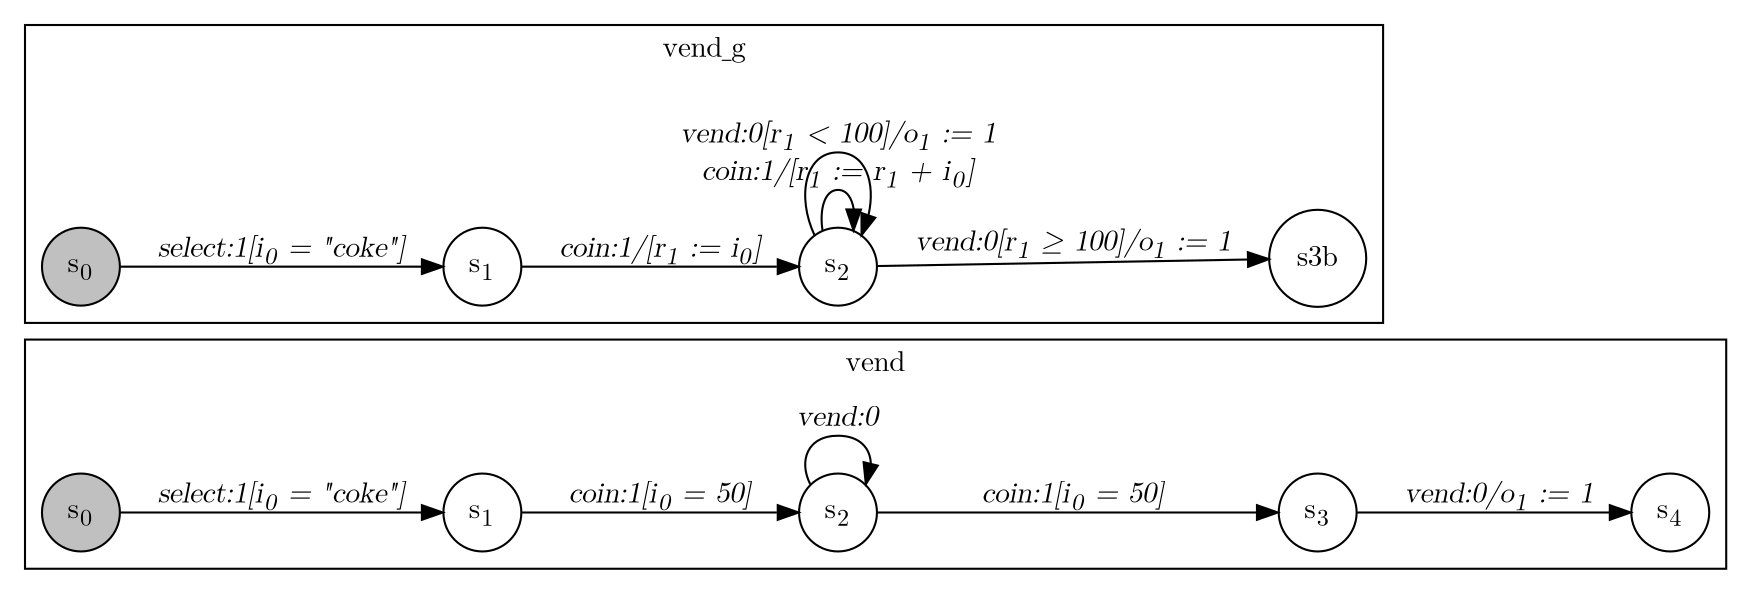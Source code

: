 digraph Generalisation{
    graph [rankdir="LR", fontname="Latin Modern Math"];
    node [color="black", fillcolor="white", shape="circle", style="filled", fontname="Latin Modern Math"];
    edge [fontname="Latin Modern Math"];

  subgraph cluster_1 {
    label = "vend";

    s0a[fillcolor="gray", label=<s<sub>0</sub>>];
    s1a[label=<s<sub>1</sub>>];
    s2a[label=<s<sub>2</sub>>];
    s3a[label=<s<sub>3</sub>>];
    s4a[label=<s<sub>4</sub>>];

    s0a->s1a[label=<<i>select:1&#91;i<sub>0</sub> = "coke"&#93;</i>>];
    s1a->s2a[label=<<i>coin:1&#91;i<sub>0</sub> = 50&#93;</i>>];
    s2a->s3a[label=<<i>coin:1&#91;i<sub>0</sub> = 50&#93;</i>>];
    s3a->s4a[label=<<i>vend:0/o<sub>1</sub> := 1</i>>];
    s2a->s2a[label=<<i>vend:0</i>>];
  }

  subgraph cluster_2 {
    label = "vend_g";

    s0b[fillcolor="gray", label=<s<sub>0</sub>>];
    s1b[label=<s<sub>1</sub>>];
    s2b[label=<s<sub>2</sub>>];

    s0b->s1b[label=<<i>select:1&#91;i<sub>0</sub> = "coke"&#93;</i>>];
    s1b->s2b[label=<<i>coin:1/&#91;r<sub>1</sub> := i<sub>0</sub>&#93;</i>>];
    s2b->s2b[label=<<i>coin:1/&#91;r<sub>1</sub> := r<sub>1</sub> + i<sub>0</sub>&#93;</i>>];
    s2b->s3b[label=<<i>vend:0&#91;r<sub>1</sub> &ge; 100&#93;/o<sub>1</sub> := 1</i>>];
    s2b->s2b[label=<<i>vend:0&#91;r<sub>1</sub> &lt; 100&#93;/o<sub>1</sub> := 1</i>>];
  }
}
